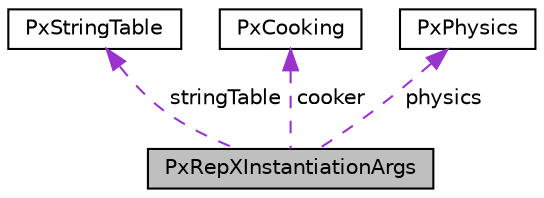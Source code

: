digraph "PxRepXInstantiationArgs"
{
  edge [fontname="Helvetica",fontsize="10",labelfontname="Helvetica",labelfontsize="10"];
  node [fontname="Helvetica",fontsize="10",shape=record];
  Node1 [label="PxRepXInstantiationArgs",height=0.2,width=0.4,color="black", fillcolor="grey75", style="filled", fontcolor="black"];
  Node2 -> Node1 [dir="back",color="darkorchid3",fontsize="10",style="dashed",label=" stringTable" ,fontname="Helvetica"];
  Node2 [label="PxStringTable",height=0.2,width=0.4,color="black", fillcolor="white", style="filled",URL="$classPxStringTable.html",tooltip="a table to manage strings. Strings allocated through this object are expected to be owned by this obj..."];
  Node3 -> Node1 [dir="back",color="darkorchid3",fontsize="10",style="dashed",label=" cooker" ,fontname="Helvetica"];
  Node3 [label="PxCooking",height=0.2,width=0.4,color="black", fillcolor="white", style="filled",URL="$classPxCooking.html"];
  Node4 -> Node1 [dir="back",color="darkorchid3",fontsize="10",style="dashed",label=" physics" ,fontname="Helvetica"];
  Node4 [label="PxPhysics",height=0.2,width=0.4,color="black", fillcolor="white", style="filled",URL="$classPxPhysics.html",tooltip="Abstract singleton factory class used for instancing objects in the Physics SDK. "];
}
